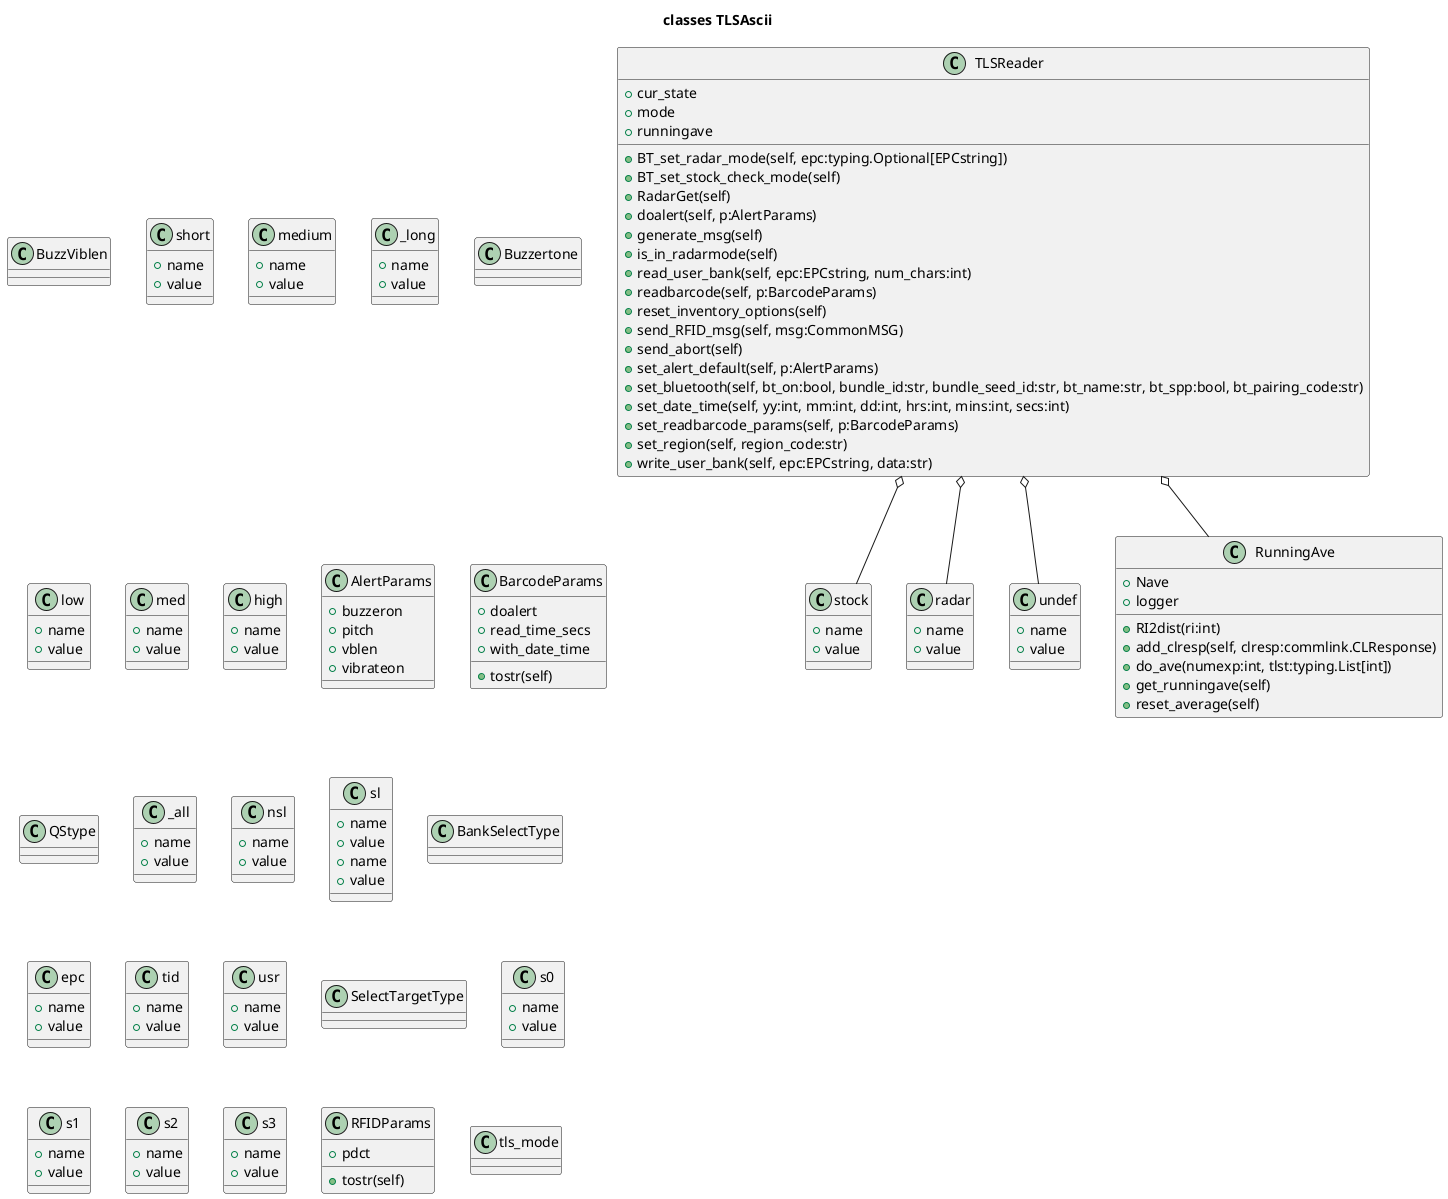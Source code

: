 @startuml
title classes TLSAscii
class BuzzViblen 
class short {
    +name
    +value
}
class medium {
    +name
    +value
}
class _long {
    +name
    +value
}
class Buzzertone 
class low {
    +name
    +value
}
class med {
    +name
    +value
}
class high {
    +name
    +value
}
class AlertParams {
    +buzzeron
    +pitch
    +vblen
    +vibrateon
}
class BarcodeParams {
    +doalert
    +read_time_secs
    +with_date_time
    +tostr(self)
}
class QStype 
class _all {
    +name
    +value
}
class nsl {
    +name
    +value
}
class sl {
    +name
    +value
}
class BankSelectType 
class epc {
    +name
    +value
}
class tid {
    +name
    +value
}
class usr {
    +name
    +value
}
class SelectTargetType 
class s0 {
    +name
    +value
}
class s1 {
    +name
    +value
}
class s2 {
    +name
    +value
}
class s3 {
    +name
    +value
}
class sl {
    +name
    +value
}
class RFIDParams {
    +pdct
    +tostr(self)
}
class tls_mode 
class stock {
    +name
    +value
}
class radar {
    +name
    +value
}
class undef {
    +name
    +value
}
class RunningAve {
    +Nave
    +logger
    +RI2dist(ri:int)
    +add_clresp(self, clresp:commlink.CLResponse)
    +do_ave(numexp:int, tlst:typing.List[int])
    +get_runningave(self)
    +reset_average(self)
}
class TLSReader {
    +cur_state
    +mode
    +runningave
    +BT_set_radar_mode(self, epc:typing.Optional[EPCstring])
    +BT_set_stock_check_mode(self)
    +RadarGet(self)
    +doalert(self, p:AlertParams)
    +generate_msg(self)
    +is_in_radarmode(self)
    +read_user_bank(self, epc:EPCstring, num_chars:int)
    +readbarcode(self, p:BarcodeParams)
    +reset_inventory_options(self)
    +send_RFID_msg(self, msg:CommonMSG)
    +send_abort(self)
    +set_alert_default(self, p:AlertParams)
    +set_bluetooth(self, bt_on:bool, bundle_id:str, bundle_seed_id:str, bt_name:str, bt_spp:bool, bt_pairing_code:str)
    +set_date_time(self, yy:int, mm:int, dd:int, hrs:int, mins:int, secs:int)
    +set_readbarcode_params(self, p:BarcodeParams)
    +set_region(self, region_code:str)
    +write_user_bank(self, epc:EPCstring, data:str)
}

TLSReader o-- undef
TLSReader o-- radar
TLSReader o-- stock
TLSReader o-- RunningAve

@enduml
